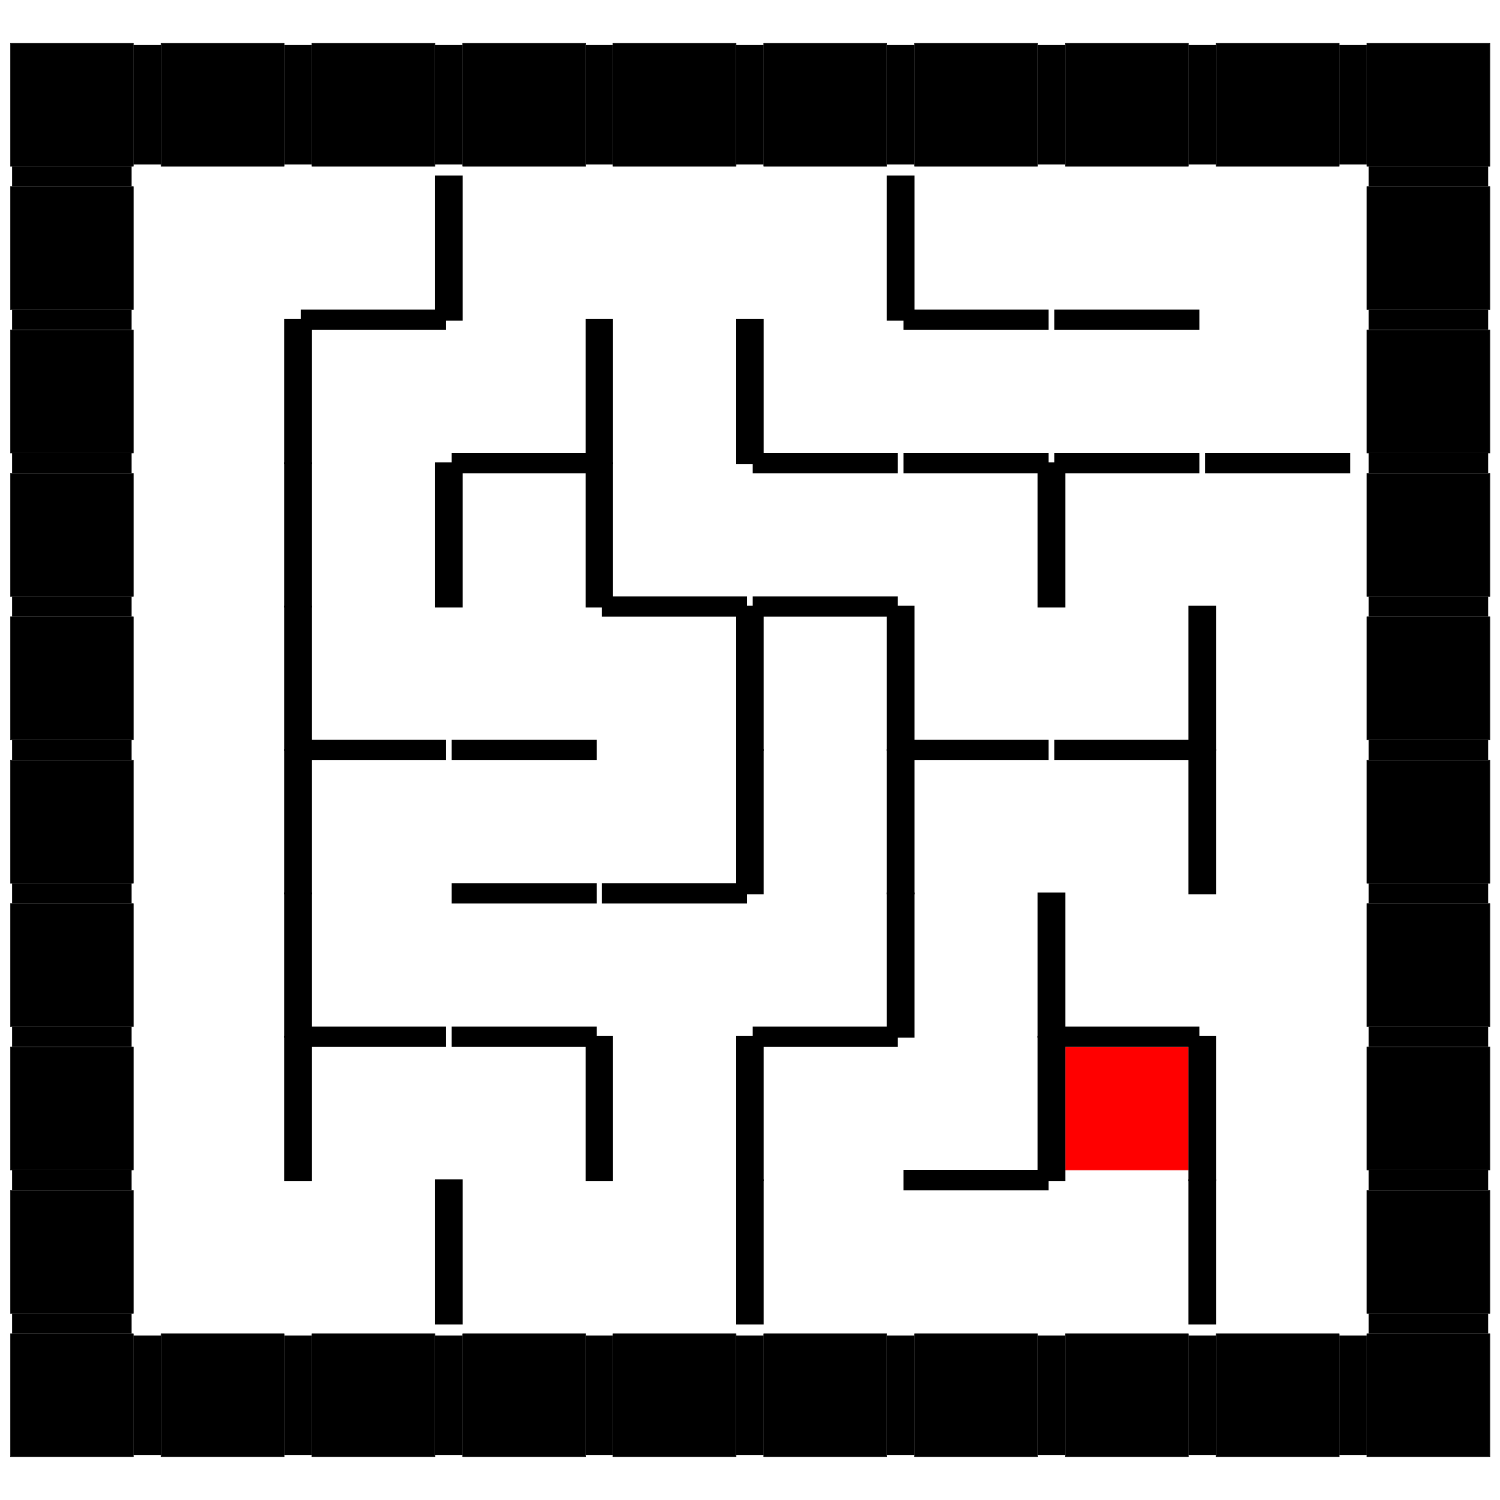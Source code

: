 graph Labyrinth {
graph [ratio=fill size="10,10" splines=line  rankdir="TB"];
{ node [style=invis root=true color=green] "root" }
{ node [style=invis] "end" }
{ node [fixedsize=true shape=square width=3 style=dotted] 
    "N_0_0" [label="" style=filled color=black rank=0];
    "N_1_0" [label="" style=filled color=black rank=0];
    "N_2_0" [label="" style=filled color=black rank=0];
    "N_3_0" [label="" style=filled color=black rank=0];
    "N_4_0" [label="" style=filled color=black rank=0];
    "N_5_0" [label="" style=filled color=black rank=0];
    "N_6_0" [label="" style=filled color=black rank=0];
    "N_7_0" [label="" style=filled color=black rank=0];
    "N_8_0" [label="" style=filled color=black rank=0];
    "N_9_0" [label="" style=filled color=black rank=0];
    "N_0_1" [label="" style=filled color=black rank=1];
    "N_1_1" [label="" style=filled color=white rank=1];
    "N_2_1" [label="" style=filled color=white rank=1];
    "N_3_1" [label="" style=filled color=white rank=1];
    "N_4_1" [label="" style=filled color=white rank=1];
    "N_5_1" [label="" style=filled color=white rank=1];
    "N_6_1" [label="" style=filled color=white rank=1];
    "N_7_1" [label="" style=filled color=white rank=1];
    "N_8_1" [label="" style=filled color=white rank=1];
    "N_9_1" [label="" style=filled color=black rank=1];
    "N_0_2" [label="" style=filled color=black rank=2];
    "N_1_2" [label="" style=filled color=white rank=2];
    "N_2_2" [label="" style=filled color=white rank=2];
    "N_3_2" [label="" style=filled color=white rank=2];
    "N_4_2" [label="" style=filled color=white rank=2];
    "N_5_2" [label="" style=filled color=white rank=2];
    "N_6_2" [label="" style=filled color=white rank=2];
    "N_7_2" [label="" style=filled color=white rank=2];
    "N_8_2" [label="" style=filled color=white rank=2];
    "N_9_2" [label="" style=filled color=black rank=2];
    "N_0_3" [label="" style=filled color=black rank=3];
    "N_1_3" [label="" style=filled color=white rank=3];
    "N_2_3" [label="" style=filled color=white rank=3];
    "N_3_3" [label="" style=filled color=white rank=3];
    "N_4_3" [label="" style=filled color=white rank=3];
    "N_5_3" [label="" style=filled color=white rank=3];
    "N_6_3" [label="" style=filled color=white rank=3];
    "N_7_3" [label="" style=filled color=white rank=3];
    "N_8_3" [label="" style=filled color=white rank=3];
    "N_9_3" [label="" style=filled color=black rank=3];
    "N_0_4" [label="" style=filled color=black rank=4];
    "N_1_4" [label="" style=filled color=white rank=4];
    "N_2_4" [label="" style=filled color=white rank=4];
    "N_3_4" [label="" style=filled color=white rank=4];
    "N_4_4" [label="" style=filled color=white rank=4];
    "N_5_4" [label="" style=filled color=white rank=4];
    "N_6_4" [label="" style=filled color=white rank=4];
    "N_7_4" [label="" style=filled color=white rank=4];
    "N_8_4" [label="" style=filled color=white rank=4];
    "N_9_4" [label="" style=filled color=black rank=4];
    "N_0_5" [label="" style=filled color=black rank=5];
    "N_1_5" [label="" style=filled color=white rank=5];
    "N_2_5" [label="" style=filled color=white rank=5];
    "N_3_5" [label="" style=filled color=white rank=5];
    "N_4_5" [label="" style=filled color=white rank=5];
    "N_5_5" [label="" style=filled color=white rank=5];
    "N_6_5" [label="" style=filled color=white rank=5];
    "N_7_5" [label="" style=filled color=white rank=5];
    "N_8_5" [label="" style=filled color=white rank=5];
    "N_9_5" [label="" style=filled color=black rank=5];
    "N_0_6" [label="" style=filled color=black rank=6];
    "N_1_6" [label="" style=filled color=white rank=6];
    "N_2_6" [label="" style=filled color=white rank=6];
    "N_3_6" [label="" style=filled color=white rank=6];
    "N_4_6" [label="" style=filled color=white rank=6];
    "N_5_6" [label="" style=filled color=white rank=6];
    "N_6_6" [label="" style=filled color=white rank=6];
    "N_7_6" [label="" style=filled color=white rank=6];
    "N_8_6" [label="" style=filled color=white rank=6];
    "N_9_6" [label="" style=filled color=black rank=6];
    "N_0_7" [label="" style=filled color=black rank=7];
    "N_1_7" [label="" style=filled color=white rank=7];
    "N_2_7" [label="" style=filled color=white rank=7];
    "N_3_7" [label="" style=filled color=white rank=7];
    "N_4_7" [label="" style=filled color=white rank=7];
    "N_5_7" [label="" style=filled color=white rank=7];
    "N_6_7" [label="" style=filled color=white rank=7];
    "N_7_7" [label="" color=red style=filled rank=7];
    "N_8_7" [label="" style=filled color=white rank=7];
    "N_9_7" [label="" style=filled color=black rank=7];
    "N_0_8" [label="" style=filled color=black rank=8];
    "N_1_8" [label="" style=filled color=white rank=8];
    "N_2_8" [label="" style=filled color=white rank=8];
    "N_3_8" [label="" style=filled color=white rank=8];
    "N_4_8" [label="" style=filled color=white rank=8];
    "N_5_8" [label="" style=filled color=white rank=8];
    "N_6_8" [label="" style=filled color=white rank=8];
    "N_7_8" [label="" style=filled color=white rank=8];
    "N_8_8" [label="" style=filled color=white rank=8];
    "N_9_8" [label="" style=filled color=black rank=8];
    "N_0_9" [label="" style=filled color=black rank=9];
    "N_1_9" [label="" style=filled color=black rank=9];
    "N_2_9" [label="" style=filled color=black rank=9];
    "N_3_9" [label="" style=filled color=black rank=9];
    "N_4_9" [label="" style=filled color=black rank=9];
    "N_5_9" [label="" style=filled color=black rank=9];
    "N_6_9" [label="" style=filled color=black rank=9];
    "N_7_9" [label="" style=filled color=black rank=9];
    "N_8_9" [label="" style=filled color=black rank=9];
    "N_9_9" [label="" style=filled color=black rank=9];
}
{ edge [style=invis len=0.01 ] 
"root" -- "N_0_0"
"root" -- "N_1_0"
"root" -- "N_2_0"
"root" -- "N_3_0"
"root" -- "N_4_0"
"root" -- "N_5_0"
"root" -- "N_6_0"
"root" -- "N_7_0"
"root" -- "N_8_0"
"root" -- "N_9_0"
}
{ edge [style=invis len=0.01] 
"N_0_9" -- "end"
"N_1_9" -- "end"
"N_2_9" -- "end"
"N_3_9" -- "end"
"N_4_9" -- "end"
"N_5_9" -- "end"
"N_6_9" -- "end"
"N_7_9" -- "end"
"N_8_9" -- "end"
"N_9_9" -- "end"
}
{ edge [penwidth=255  len=0.01] 
    "N_0_0" -- "N_1_0" [constraint=false style="" penwidth=210];
    "N_1_0" -- "N_2_0" [constraint=false style="" penwidth=210];
    "N_2_0" -- "N_3_0" [constraint=false style="" penwidth=210];
    "N_3_0" -- "N_4_0" [constraint=false style="" penwidth=210];
    "N_4_0" -- "N_5_0" [constraint=false style="" penwidth=210];
    "N_5_0" -- "N_6_0" [constraint=false style="" penwidth=210];
    "N_6_0" -- "N_7_0" [constraint=false style="" penwidth=210];
    "N_7_0" -- "N_8_0" [constraint=false style="" penwidth=210];
    "N_8_0" -- "N_9_0" [constraint=false style="" penwidth=210];
    "N_0_0" -- "N_0_1" [constraint=true style="" penwidth=210];
    "N_0_1" -- "N_1_1" [constraint=false style=invis];
    "N_1_0" -- "N_1_1" [constraint=true style=invis];
    "N_1_1" -- "N_2_1" [constraint=false style=invis];
    "N_2_0" -- "N_2_1" [constraint=true style=invis];
    "N_2_1" -- "N_3_1" [constraint=false style=""];
    "N_3_0" -- "N_3_1" [constraint=true style=invis];
    "N_3_1" -- "N_4_1" [constraint=false style=invis];
    "N_4_0" -- "N_4_1" [constraint=true style=invis];
    "N_4_1" -- "N_5_1" [constraint=false style=invis];
    "N_5_0" -- "N_5_1" [constraint=true style=invis];
    "N_5_1" -- "N_6_1" [constraint=false style=""];
    "N_6_0" -- "N_6_1" [constraint=true style=invis];
    "N_6_1" -- "N_7_1" [constraint=false style=invis];
    "N_7_0" -- "N_7_1" [constraint=true style=invis];
    "N_7_1" -- "N_8_1" [constraint=false style=invis];
    "N_8_0" -- "N_8_1" [constraint=true style=invis];
    "N_8_1" -- "N_9_1" [constraint=false style=invis];
    "N_9_0" -- "N_9_1" [constraint=true style="" penwidth=210];
    "N_0_1" -- "N_0_2" [constraint=true style="" penwidth=210];
    "N_0_2" -- "N_1_2" [constraint=false style=invis];
    "N_1_1" -- "N_1_2" [constraint=true style=invis];
    "N_1_2" -- "N_2_2" [constraint=false style=""];
    "N_2_1" -- "N_2_2" [constraint=true style=""];
    "N_2_2" -- "N_3_2" [constraint=false style=invis];
    "N_3_1" -- "N_3_2" [constraint=true style=invis];
    "N_3_2" -- "N_4_2" [constraint=false style=""];
    "N_4_1" -- "N_4_2" [constraint=true style=invis];
    "N_4_2" -- "N_5_2" [constraint=false style=""];
    "N_5_1" -- "N_5_2" [constraint=true style=invis];
    "N_5_2" -- "N_6_2" [constraint=false style=invis];
    "N_6_1" -- "N_6_2" [constraint=true style=""];
    "N_6_2" -- "N_7_2" [constraint=false style=invis];
    "N_7_1" -- "N_7_2" [constraint=true style=""];
    "N_7_2" -- "N_8_2" [constraint=false style=invis];
    "N_8_1" -- "N_8_2" [constraint=true style=invis];
    "N_8_2" -- "N_9_2" [constraint=false style=invis];
    "N_9_1" -- "N_9_2" [constraint=true style="" penwidth=210];
    "N_0_2" -- "N_0_3" [constraint=true style="" penwidth=210];
    "N_0_3" -- "N_1_3" [constraint=false style=invis];
    "N_1_2" -- "N_1_3" [constraint=true style=invis];
    "N_1_3" -- "N_2_3" [constraint=false style=""];
    "N_2_2" -- "N_2_3" [constraint=true style=invis];
    "N_2_3" -- "N_3_3" [constraint=false style=""];
    "N_3_2" -- "N_3_3" [constraint=true style=""];
    "N_3_3" -- "N_4_3" [constraint=false style=""];
    "N_4_2" -- "N_4_3" [constraint=true style=invis];
    "N_4_3" -- "N_5_3" [constraint=false style=invis];
    "N_5_2" -- "N_5_3" [constraint=true style=""];
    "N_5_3" -- "N_6_3" [constraint=false style=invis];
    "N_6_2" -- "N_6_3" [constraint=true style=""];
    "N_6_3" -- "N_7_3" [constraint=false style=""];
    "N_7_2" -- "N_7_3" [constraint=true style=""];
    "N_7_3" -- "N_8_3" [constraint=false style=invis];
    "N_8_2" -- "N_8_3" [constraint=true style=""];
    "N_8_3" -- "N_9_3" [constraint=false style=invis];
    "N_9_2" -- "N_9_3" [constraint=true style="" penwidth=210];
    "N_0_3" -- "N_0_4" [constraint=true style="" penwidth=210];
    "N_0_4" -- "N_1_4" [constraint=false style=invis];
    "N_1_3" -- "N_1_4" [constraint=true style=invis];
    "N_1_4" -- "N_2_4" [constraint=false style=""];
    "N_2_3" -- "N_2_4" [constraint=true style=invis];
    "N_2_4" -- "N_3_4" [constraint=false style=invis];
    "N_3_3" -- "N_3_4" [constraint=true style=invis];
    "N_3_4" -- "N_4_4" [constraint=false style=invis];
    "N_4_3" -- "N_4_4" [constraint=true style=""];
    "N_4_4" -- "N_5_4" [constraint=false style=""];
    "N_5_3" -- "N_5_4" [constraint=true style=""];
    "N_5_4" -- "N_6_4" [constraint=false style=""];
    "N_6_3" -- "N_6_4" [constraint=true style=invis];
    "N_6_4" -- "N_7_4" [constraint=false style=invis];
    "N_7_3" -- "N_7_4" [constraint=true style=invis];
    "N_7_4" -- "N_8_4" [constraint=false style=""];
    "N_8_3" -- "N_8_4" [constraint=true style=invis];
    "N_8_4" -- "N_9_4" [constraint=false style=invis];
    "N_9_3" -- "N_9_4" [constraint=true style="" penwidth=210];
    "N_0_4" -- "N_0_5" [constraint=true style="" penwidth=210];
    "N_0_5" -- "N_1_5" [constraint=false style=invis];
    "N_1_4" -- "N_1_5" [constraint=true style=invis];
    "N_1_5" -- "N_2_5" [constraint=false style=""];
    "N_2_4" -- "N_2_5" [constraint=true style=""];
    "N_2_5" -- "N_3_5" [constraint=false style=invis];
    "N_3_4" -- "N_3_5" [constraint=true style=""];
    "N_3_5" -- "N_4_5" [constraint=false style=invis];
    "N_4_4" -- "N_4_5" [constraint=true style=invis];
    "N_4_5" -- "N_5_5" [constraint=false style=""];
    "N_5_4" -- "N_5_5" [constraint=true style=invis];
    "N_5_5" -- "N_6_5" [constraint=false style=""];
    "N_6_4" -- "N_6_5" [constraint=true style=""];
    "N_6_5" -- "N_7_5" [constraint=false style=invis];
    "N_7_4" -- "N_7_5" [constraint=true style=""];
    "N_7_5" -- "N_8_5" [constraint=false style=""];
    "N_8_4" -- "N_8_5" [constraint=true style=invis];
    "N_8_5" -- "N_9_5" [constraint=false style=invis];
    "N_9_4" -- "N_9_5" [constraint=true style="" penwidth=210];
    "N_0_5" -- "N_0_6" [constraint=true style="" penwidth=210];
    "N_0_6" -- "N_1_6" [constraint=false style=invis];
    "N_1_5" -- "N_1_6" [constraint=true style=invis];
    "N_1_6" -- "N_2_6" [constraint=false style=""];
    "N_2_5" -- "N_2_6" [constraint=true style=invis];
    "N_2_6" -- "N_3_6" [constraint=false style=invis];
    "N_3_5" -- "N_3_6" [constraint=true style=""];
    "N_3_6" -- "N_4_6" [constraint=false style=invis];
    "N_4_5" -- "N_4_6" [constraint=true style=""];
    "N_4_6" -- "N_5_6" [constraint=false style=invis];
    "N_5_5" -- "N_5_6" [constraint=true style=invis];
    "N_5_6" -- "N_6_6" [constraint=false style=""];
    "N_6_5" -- "N_6_6" [constraint=true style=invis];
    "N_6_6" -- "N_7_6" [constraint=false style=""];
    "N_7_5" -- "N_7_6" [constraint=true style=invis];
    "N_7_6" -- "N_8_6" [constraint=false style=invis];
    "N_8_5" -- "N_8_6" [constraint=true style=invis];
    "N_8_6" -- "N_9_6" [constraint=false style=invis];
    "N_9_5" -- "N_9_6" [constraint=true style="" penwidth=210];
    "N_0_6" -- "N_0_7" [constraint=true style="" penwidth=210];
    "N_0_7" -- "N_1_7" [constraint=false style=invis];
    "N_1_6" -- "N_1_7" [constraint=true style=invis];
    "N_1_7" -- "N_2_7" [constraint=false style=""];
    "N_2_6" -- "N_2_7" [constraint=true style=""];
    "N_2_7" -- "N_3_7" [constraint=false style=invis];
    "N_3_6" -- "N_3_7" [constraint=true style=""];
    "N_3_7" -- "N_4_7" [constraint=false style=""];
    "N_4_6" -- "N_4_7" [constraint=true style=invis];
    "N_4_7" -- "N_5_7" [constraint=false style=""];
    "N_5_6" -- "N_5_7" [constraint=true style=""];
    "N_5_7" -- "N_6_7" [constraint=false style=invis];
    "N_6_6" -- "N_6_7" [constraint=true style=invis];
    "N_6_7" -- "N_7_7" [constraint=false style=""];
    "N_7_6" -- "N_7_7" [constraint=true style=""];
    "N_7_7" -- "N_8_7" [constraint=false style=""];
    "N_8_6" -- "N_8_7" [constraint=true style=invis];
    "N_8_7" -- "N_9_7" [constraint=false style=invis];
    "N_9_6" -- "N_9_7" [constraint=true style="" penwidth=210];
    "N_0_7" -- "N_0_8" [constraint=true style="" penwidth=210];
    "N_0_8" -- "N_1_8" [constraint=false style=invis];
    "N_1_7" -- "N_1_8" [constraint=true style=invis];
    "N_1_8" -- "N_2_8" [constraint=false style=invis];
    "N_2_7" -- "N_2_8" [constraint=true style=invis];
    "N_2_8" -- "N_3_8" [constraint=false style=""];
    "N_3_7" -- "N_3_8" [constraint=true style=invis];
    "N_3_8" -- "N_4_8" [constraint=false style=invis];
    "N_4_7" -- "N_4_8" [constraint=true style=invis];
    "N_4_8" -- "N_5_8" [constraint=false style=""];
    "N_5_7" -- "N_5_8" [constraint=true style=invis];
    "N_5_8" -- "N_6_8" [constraint=false style=invis];
    "N_6_7" -- "N_6_8" [constraint=true style=""];
    "N_6_8" -- "N_7_8" [constraint=false style=invis];
    "N_7_7" -- "N_7_8" [constraint=true style=invis];
    "N_7_8" -- "N_8_8" [constraint=false style=""];
    "N_8_7" -- "N_8_8" [constraint=true style=invis];
    "N_8_8" -- "N_9_8" [constraint=false style=invis];
    "N_9_7" -- "N_9_8" [constraint=true style="" penwidth=210];
    "N_0_8" -- "N_0_9" [constraint=true style="" penwidth=210];
    "N_0_9" -- "N_1_9" [constraint=false style="" penwidth=210];
    "N_1_8" -- "N_1_9" [constraint=true style=invis];
    "N_1_9" -- "N_2_9" [constraint=false style="" penwidth=210];
    "N_2_8" -- "N_2_9" [constraint=true style=invis];
    "N_2_9" -- "N_3_9" [constraint=false style="" penwidth=210];
    "N_3_8" -- "N_3_9" [constraint=true style=invis];
    "N_3_9" -- "N_4_9" [constraint=false style="" penwidth=210];
    "N_4_8" -- "N_4_9" [constraint=true style=invis];
    "N_4_9" -- "N_5_9" [constraint=false style="" penwidth=210];
    "N_5_8" -- "N_5_9" [constraint=true style=invis];
    "N_5_9" -- "N_6_9" [constraint=false style="" penwidth=210];
    "N_6_8" -- "N_6_9" [constraint=true style=invis];
    "N_6_9" -- "N_7_9" [constraint=false style="" penwidth=210];
    "N_7_8" -- "N_7_9" [constraint=true style=invis];
    "N_7_9" -- "N_8_9" [constraint=false style="" penwidth=210];
    "N_8_8" -- "N_8_9" [constraint=true style=invis];
    "N_8_9" -- "N_9_9" [constraint=false style="" penwidth=210];
    "N_9_8" -- "N_9_9" [constraint=true style="" penwidth=210];
}
}
